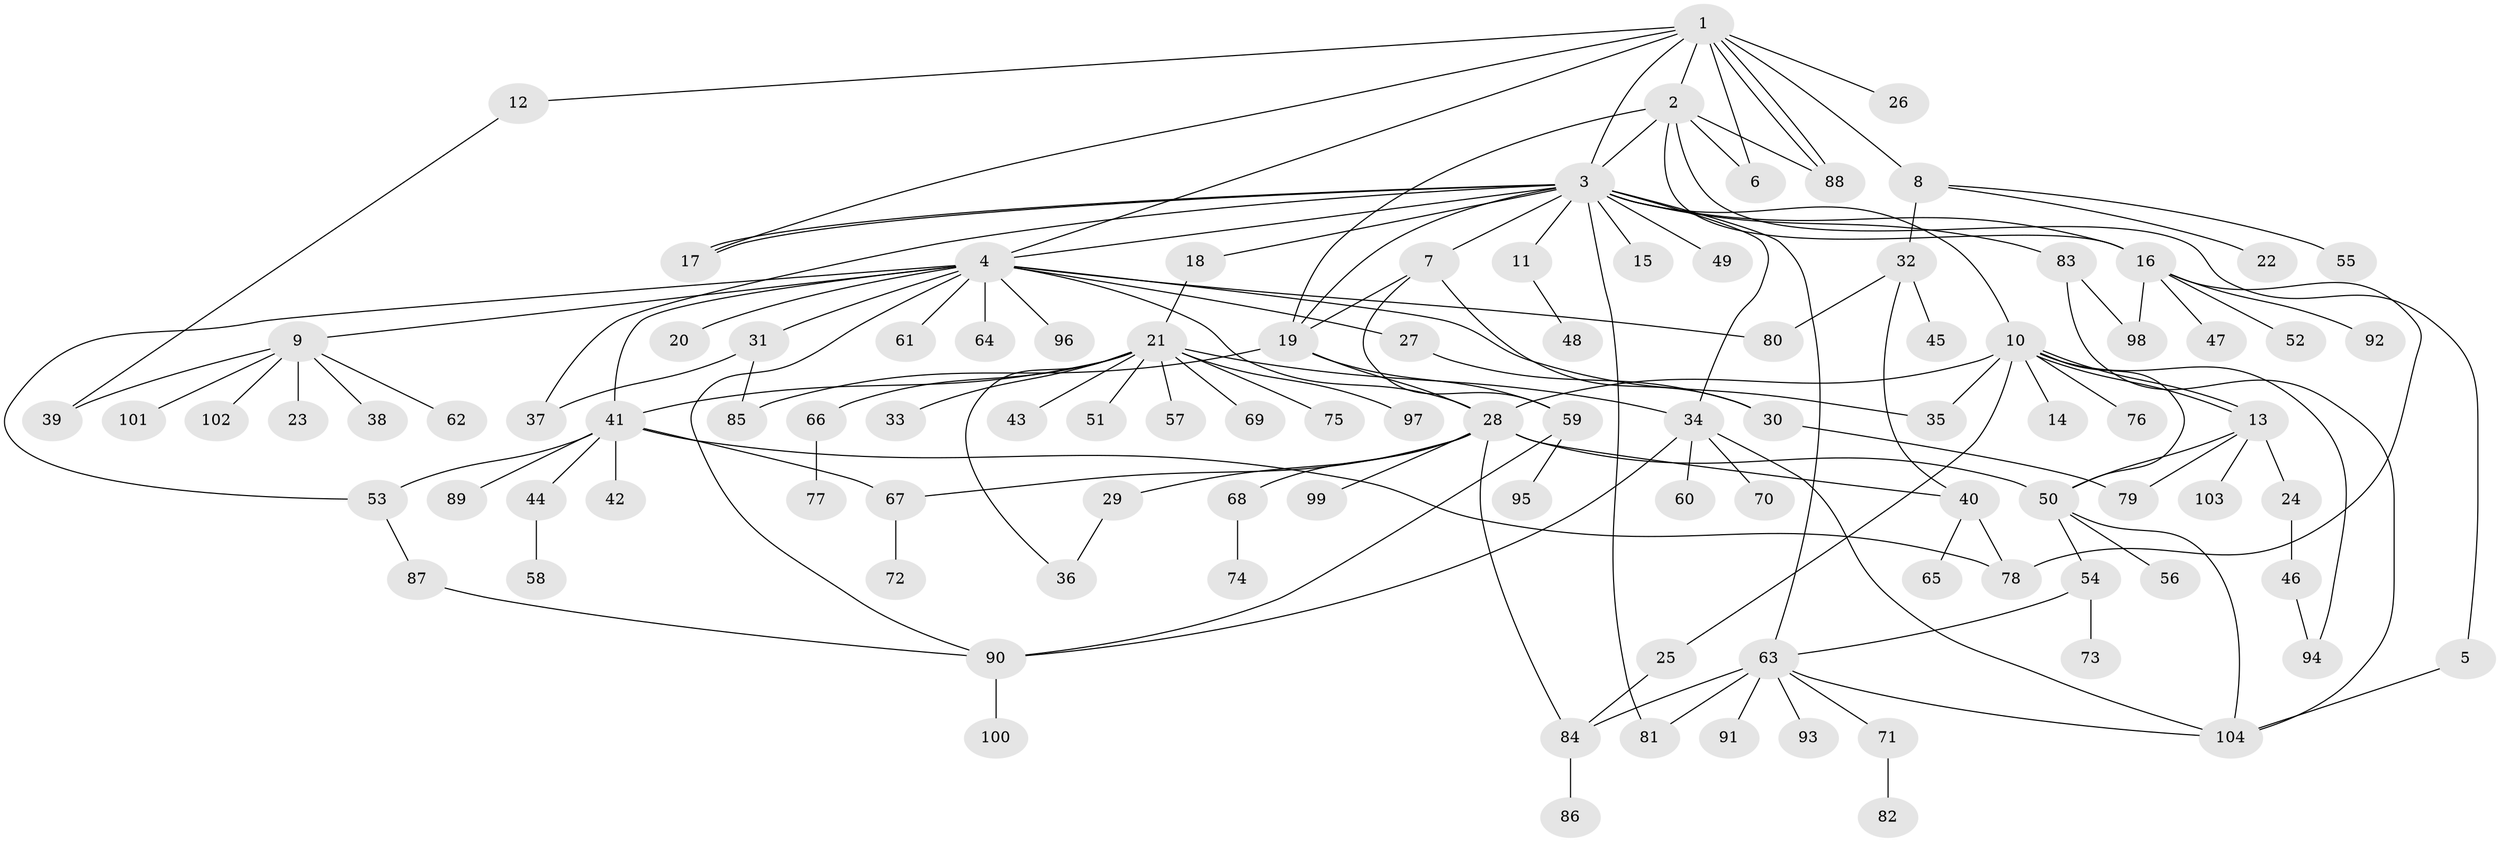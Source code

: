 // coarse degree distribution, {1: 0.8387096774193549, 13: 0.03225806451612903, 4: 0.03225806451612903, 2: 0.03225806451612903, 3: 0.03225806451612903, 16: 0.03225806451612903}
// Generated by graph-tools (version 1.1) at 2025/51/03/04/25 21:51:52]
// undirected, 104 vertices, 147 edges
graph export_dot {
graph [start="1"]
  node [color=gray90,style=filled];
  1;
  2;
  3;
  4;
  5;
  6;
  7;
  8;
  9;
  10;
  11;
  12;
  13;
  14;
  15;
  16;
  17;
  18;
  19;
  20;
  21;
  22;
  23;
  24;
  25;
  26;
  27;
  28;
  29;
  30;
  31;
  32;
  33;
  34;
  35;
  36;
  37;
  38;
  39;
  40;
  41;
  42;
  43;
  44;
  45;
  46;
  47;
  48;
  49;
  50;
  51;
  52;
  53;
  54;
  55;
  56;
  57;
  58;
  59;
  60;
  61;
  62;
  63;
  64;
  65;
  66;
  67;
  68;
  69;
  70;
  71;
  72;
  73;
  74;
  75;
  76;
  77;
  78;
  79;
  80;
  81;
  82;
  83;
  84;
  85;
  86;
  87;
  88;
  89;
  90;
  91;
  92;
  93;
  94;
  95;
  96;
  97;
  98;
  99;
  100;
  101;
  102;
  103;
  104;
  1 -- 2;
  1 -- 3;
  1 -- 4;
  1 -- 6;
  1 -- 8;
  1 -- 12;
  1 -- 17;
  1 -- 26;
  1 -- 88;
  1 -- 88;
  2 -- 3;
  2 -- 5;
  2 -- 6;
  2 -- 16;
  2 -- 19;
  2 -- 88;
  3 -- 4;
  3 -- 7;
  3 -- 10;
  3 -- 11;
  3 -- 15;
  3 -- 16;
  3 -- 17;
  3 -- 17;
  3 -- 18;
  3 -- 19;
  3 -- 34;
  3 -- 37;
  3 -- 49;
  3 -- 63;
  3 -- 81;
  3 -- 83;
  4 -- 9;
  4 -- 20;
  4 -- 27;
  4 -- 28;
  4 -- 31;
  4 -- 35;
  4 -- 41;
  4 -- 53;
  4 -- 61;
  4 -- 64;
  4 -- 80;
  4 -- 90;
  4 -- 96;
  5 -- 104;
  7 -- 19;
  7 -- 30;
  7 -- 59;
  8 -- 22;
  8 -- 32;
  8 -- 55;
  9 -- 23;
  9 -- 38;
  9 -- 39;
  9 -- 62;
  9 -- 101;
  9 -- 102;
  10 -- 13;
  10 -- 13;
  10 -- 14;
  10 -- 25;
  10 -- 28;
  10 -- 35;
  10 -- 50;
  10 -- 76;
  10 -- 94;
  11 -- 48;
  12 -- 39;
  13 -- 24;
  13 -- 50;
  13 -- 79;
  13 -- 103;
  16 -- 47;
  16 -- 52;
  16 -- 78;
  16 -- 92;
  16 -- 98;
  18 -- 21;
  19 -- 28;
  19 -- 59;
  19 -- 85;
  21 -- 33;
  21 -- 34;
  21 -- 36;
  21 -- 41;
  21 -- 43;
  21 -- 51;
  21 -- 57;
  21 -- 66;
  21 -- 69;
  21 -- 75;
  21 -- 97;
  24 -- 46;
  25 -- 84;
  27 -- 30;
  28 -- 29;
  28 -- 40;
  28 -- 50;
  28 -- 67;
  28 -- 68;
  28 -- 84;
  28 -- 99;
  29 -- 36;
  30 -- 79;
  31 -- 37;
  31 -- 85;
  32 -- 40;
  32 -- 45;
  32 -- 80;
  34 -- 60;
  34 -- 70;
  34 -- 90;
  34 -- 104;
  40 -- 65;
  40 -- 78;
  41 -- 42;
  41 -- 44;
  41 -- 53;
  41 -- 67;
  41 -- 78;
  41 -- 89;
  44 -- 58;
  46 -- 94;
  50 -- 54;
  50 -- 56;
  50 -- 104;
  53 -- 87;
  54 -- 63;
  54 -- 73;
  59 -- 90;
  59 -- 95;
  63 -- 71;
  63 -- 81;
  63 -- 84;
  63 -- 91;
  63 -- 93;
  63 -- 104;
  66 -- 77;
  67 -- 72;
  68 -- 74;
  71 -- 82;
  83 -- 98;
  83 -- 104;
  84 -- 86;
  87 -- 90;
  90 -- 100;
}

